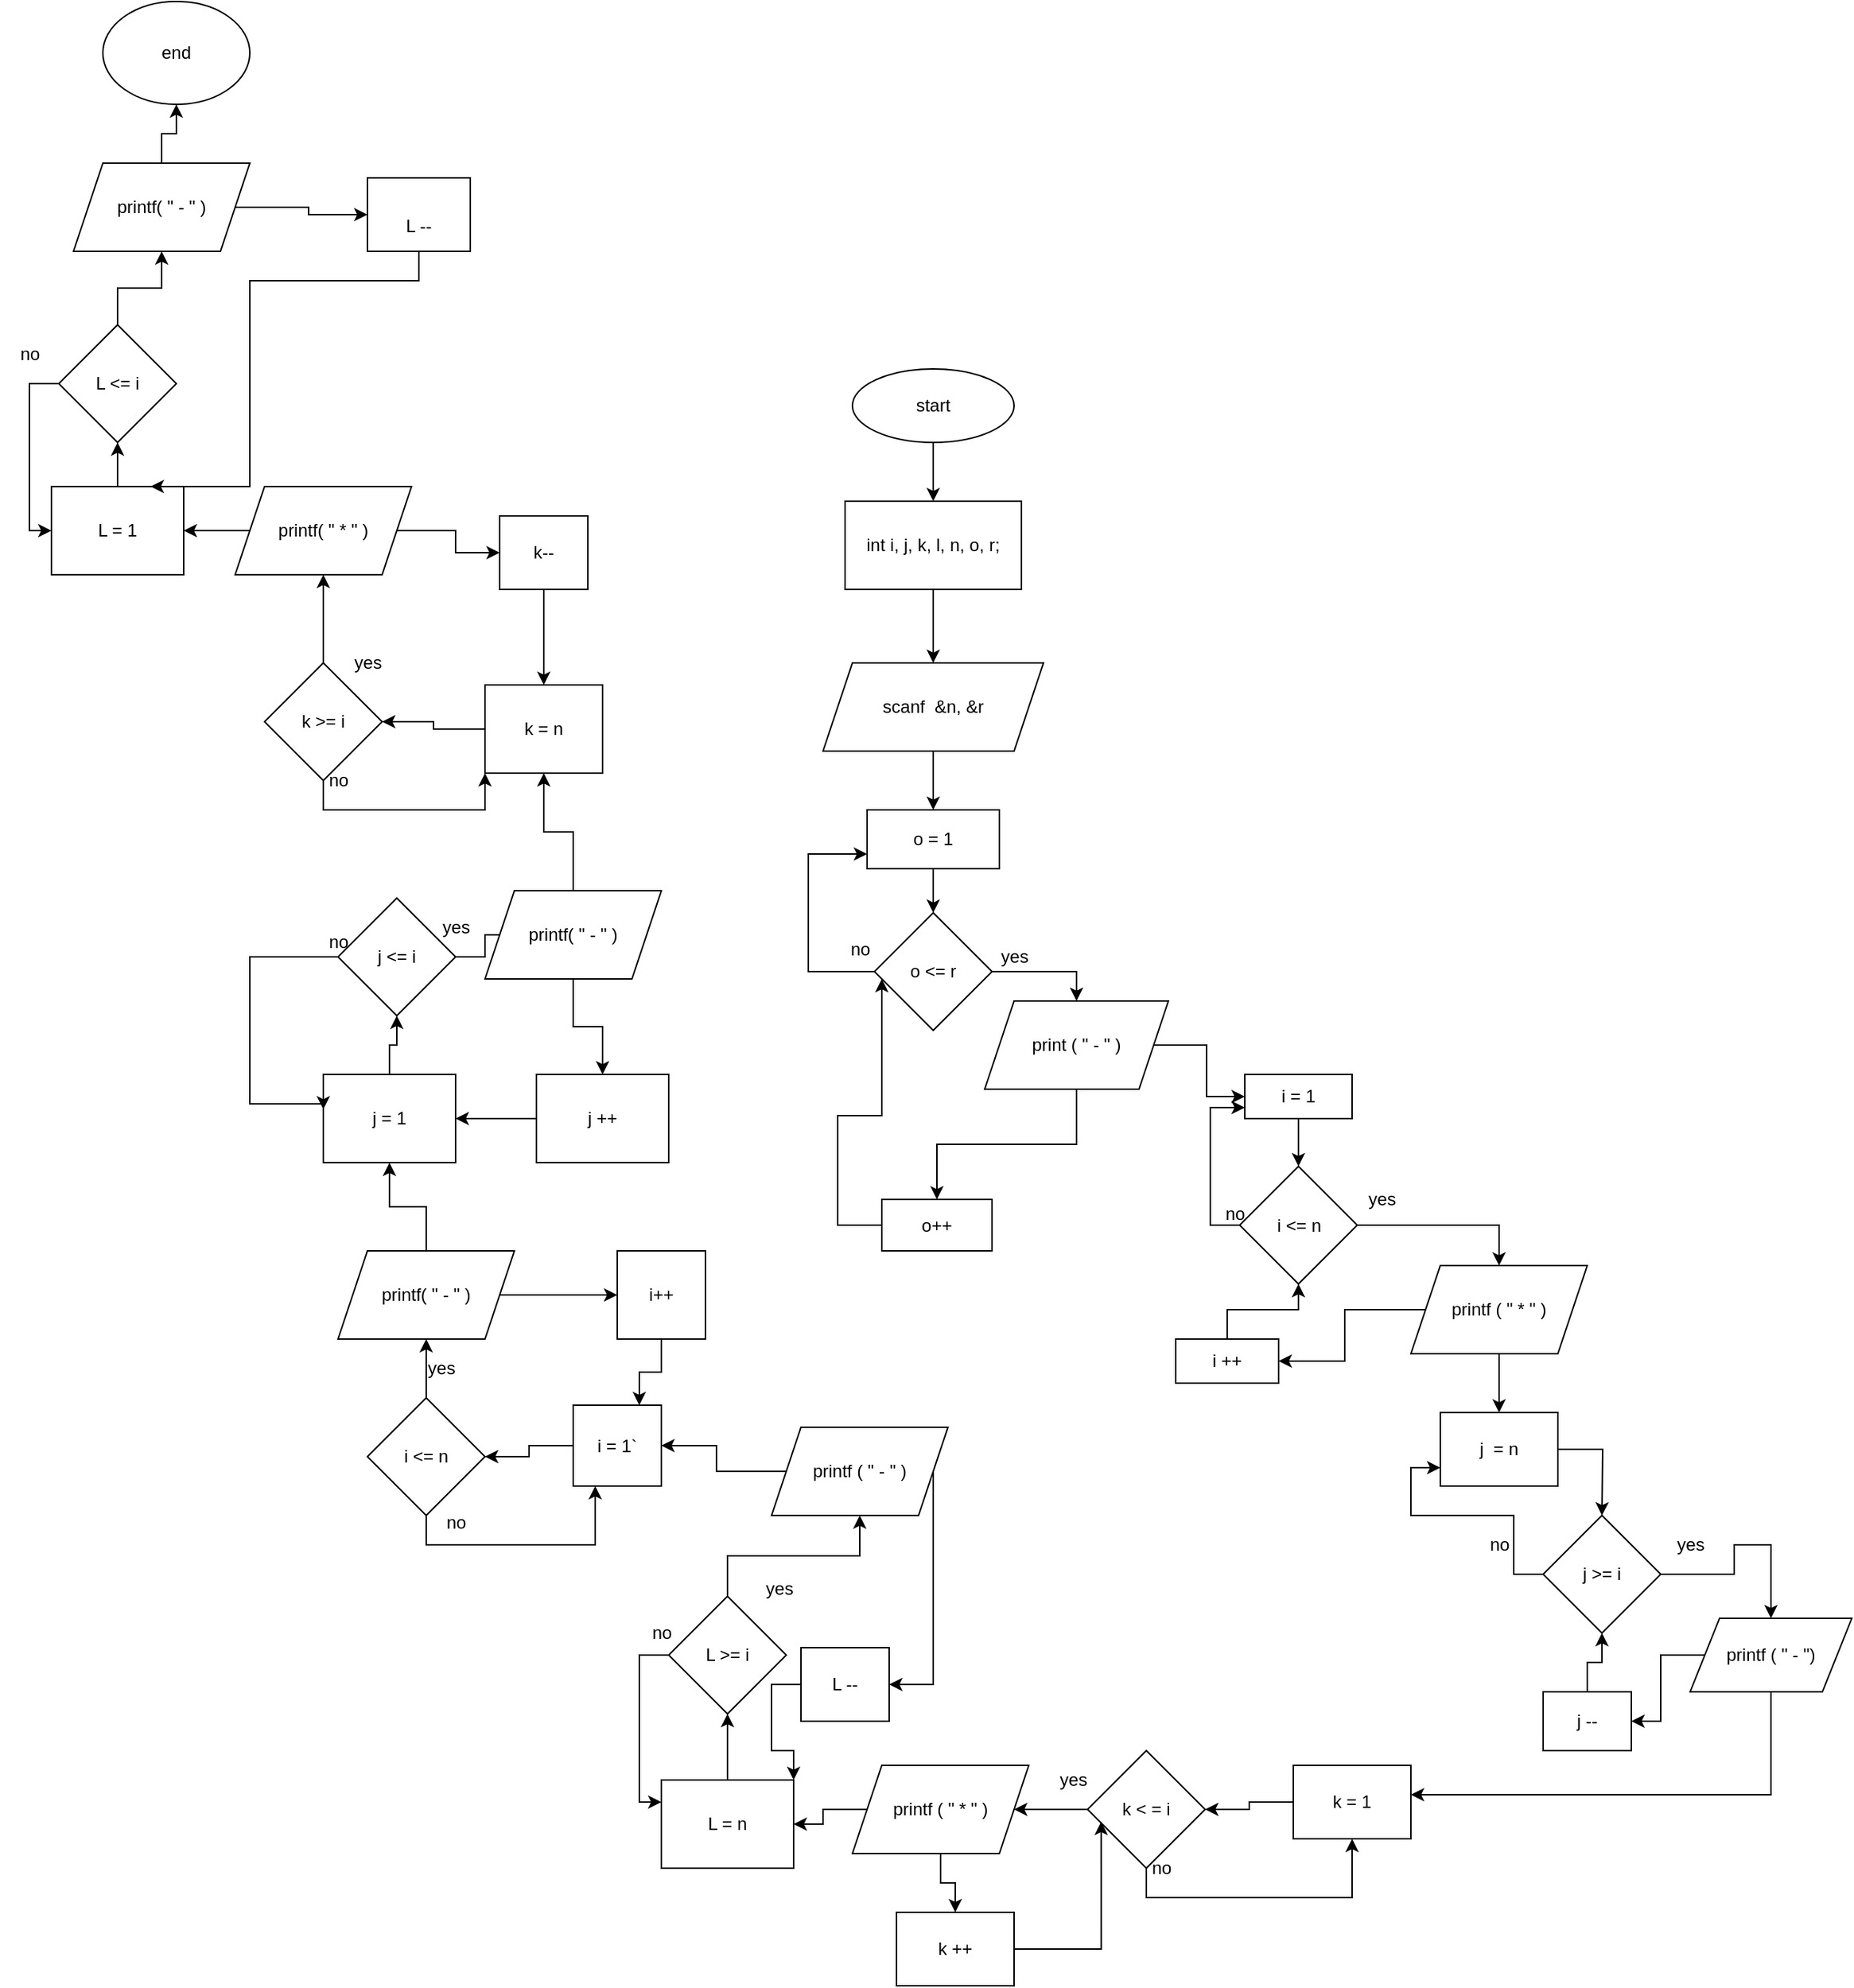 <mxfile version="20.8.16" type="github">
  <diagram id="C5RBs43oDa-KdzZeNtuy" name="Page-1">
    <mxGraphModel dx="2074" dy="1844" grid="1" gridSize="10" guides="1" tooltips="1" connect="1" arrows="1" fold="1" page="1" pageScale="1" pageWidth="827" pageHeight="1169" math="0" shadow="0">
      <root>
        <mxCell id="WIyWlLk6GJQsqaUBKTNV-0" />
        <mxCell id="WIyWlLk6GJQsqaUBKTNV-1" parent="WIyWlLk6GJQsqaUBKTNV-0" />
        <mxCell id="1T8W3S9B0WterkSdIJRD-3" value="" style="edgeStyle=orthogonalEdgeStyle;rounded=0;orthogonalLoop=1;jettySize=auto;html=1;" edge="1" parent="WIyWlLk6GJQsqaUBKTNV-1" source="1T8W3S9B0WterkSdIJRD-1" target="1T8W3S9B0WterkSdIJRD-2">
          <mxGeometry relative="1" as="geometry" />
        </mxCell>
        <mxCell id="1T8W3S9B0WterkSdIJRD-1" value="start" style="ellipse;whiteSpace=wrap;html=1;" vertex="1" parent="WIyWlLk6GJQsqaUBKTNV-1">
          <mxGeometry x="220" y="20" width="110" height="50" as="geometry" />
        </mxCell>
        <mxCell id="1T8W3S9B0WterkSdIJRD-5" value="" style="edgeStyle=orthogonalEdgeStyle;rounded=0;orthogonalLoop=1;jettySize=auto;html=1;" edge="1" parent="WIyWlLk6GJQsqaUBKTNV-1" source="1T8W3S9B0WterkSdIJRD-2" target="1T8W3S9B0WterkSdIJRD-4">
          <mxGeometry relative="1" as="geometry" />
        </mxCell>
        <mxCell id="1T8W3S9B0WterkSdIJRD-2" value="int i, j, k, l, n, o, r;" style="whiteSpace=wrap;html=1;" vertex="1" parent="WIyWlLk6GJQsqaUBKTNV-1">
          <mxGeometry x="215" y="110" width="120" height="60" as="geometry" />
        </mxCell>
        <mxCell id="1T8W3S9B0WterkSdIJRD-7" value="" style="edgeStyle=orthogonalEdgeStyle;rounded=0;orthogonalLoop=1;jettySize=auto;html=1;" edge="1" parent="WIyWlLk6GJQsqaUBKTNV-1" source="1T8W3S9B0WterkSdIJRD-4" target="1T8W3S9B0WterkSdIJRD-6">
          <mxGeometry relative="1" as="geometry" />
        </mxCell>
        <mxCell id="1T8W3S9B0WterkSdIJRD-4" value="scanf&amp;nbsp; &amp;amp;n, &amp;amp;r" style="shape=parallelogram;perimeter=parallelogramPerimeter;whiteSpace=wrap;html=1;fixedSize=1;" vertex="1" parent="WIyWlLk6GJQsqaUBKTNV-1">
          <mxGeometry x="200" y="220" width="150" height="60" as="geometry" />
        </mxCell>
        <mxCell id="1T8W3S9B0WterkSdIJRD-11" value="" style="edgeStyle=orthogonalEdgeStyle;rounded=0;orthogonalLoop=1;jettySize=auto;html=1;" edge="1" parent="WIyWlLk6GJQsqaUBKTNV-1" source="1T8W3S9B0WterkSdIJRD-6" target="1T8W3S9B0WterkSdIJRD-10">
          <mxGeometry relative="1" as="geometry" />
        </mxCell>
        <mxCell id="1T8W3S9B0WterkSdIJRD-6" value="o = 1" style="whiteSpace=wrap;html=1;" vertex="1" parent="WIyWlLk6GJQsqaUBKTNV-1">
          <mxGeometry x="230" y="320" width="90" height="40" as="geometry" />
        </mxCell>
        <mxCell id="1T8W3S9B0WterkSdIJRD-13" style="edgeStyle=orthogonalEdgeStyle;rounded=0;orthogonalLoop=1;jettySize=auto;html=1;exitX=1;exitY=0.5;exitDx=0;exitDy=0;entryX=0.5;entryY=0;entryDx=0;entryDy=0;" edge="1" parent="WIyWlLk6GJQsqaUBKTNV-1" source="1T8W3S9B0WterkSdIJRD-10" target="1T8W3S9B0WterkSdIJRD-12">
          <mxGeometry relative="1" as="geometry" />
        </mxCell>
        <mxCell id="1T8W3S9B0WterkSdIJRD-15" style="edgeStyle=orthogonalEdgeStyle;rounded=0;orthogonalLoop=1;jettySize=auto;html=1;entryX=0;entryY=0.75;entryDx=0;entryDy=0;exitX=0;exitY=0.5;exitDx=0;exitDy=0;" edge="1" parent="WIyWlLk6GJQsqaUBKTNV-1" source="1T8W3S9B0WterkSdIJRD-10" target="1T8W3S9B0WterkSdIJRD-6">
          <mxGeometry relative="1" as="geometry">
            <mxPoint x="150" y="330" as="targetPoint" />
            <Array as="points">
              <mxPoint x="190" y="430" />
              <mxPoint x="190" y="350" />
            </Array>
          </mxGeometry>
        </mxCell>
        <mxCell id="1T8W3S9B0WterkSdIJRD-10" value="o &amp;lt;= r" style="rhombus;whiteSpace=wrap;html=1;" vertex="1" parent="WIyWlLk6GJQsqaUBKTNV-1">
          <mxGeometry x="235" y="390" width="80" height="80" as="geometry" />
        </mxCell>
        <mxCell id="1T8W3S9B0WterkSdIJRD-18" value="" style="edgeStyle=orthogonalEdgeStyle;rounded=0;orthogonalLoop=1;jettySize=auto;html=1;" edge="1" parent="WIyWlLk6GJQsqaUBKTNV-1" source="1T8W3S9B0WterkSdIJRD-12" target="1T8W3S9B0WterkSdIJRD-17">
          <mxGeometry relative="1" as="geometry" />
        </mxCell>
        <mxCell id="1T8W3S9B0WterkSdIJRD-23" value="" style="edgeStyle=orthogonalEdgeStyle;rounded=0;orthogonalLoop=1;jettySize=auto;html=1;" edge="1" parent="WIyWlLk6GJQsqaUBKTNV-1" source="1T8W3S9B0WterkSdIJRD-12" target="1T8W3S9B0WterkSdIJRD-21">
          <mxGeometry relative="1" as="geometry" />
        </mxCell>
        <mxCell id="1T8W3S9B0WterkSdIJRD-12" value="print ( &quot; - &quot; )" style="shape=parallelogram;perimeter=parallelogramPerimeter;whiteSpace=wrap;html=1;fixedSize=1;" vertex="1" parent="WIyWlLk6GJQsqaUBKTNV-1">
          <mxGeometry x="310" y="450" width="125" height="60" as="geometry" />
        </mxCell>
        <mxCell id="1T8W3S9B0WterkSdIJRD-14" value="yes" style="text;html=1;align=center;verticalAlign=middle;resizable=0;points=[];autosize=1;strokeColor=none;fillColor=none;" vertex="1" parent="WIyWlLk6GJQsqaUBKTNV-1">
          <mxGeometry x="310" y="405" width="40" height="30" as="geometry" />
        </mxCell>
        <mxCell id="1T8W3S9B0WterkSdIJRD-16" value="no" style="text;html=1;align=center;verticalAlign=middle;resizable=0;points=[];autosize=1;strokeColor=none;fillColor=none;" vertex="1" parent="WIyWlLk6GJQsqaUBKTNV-1">
          <mxGeometry x="205" y="400" width="40" height="30" as="geometry" />
        </mxCell>
        <mxCell id="1T8W3S9B0WterkSdIJRD-19" style="edgeStyle=orthogonalEdgeStyle;rounded=0;orthogonalLoop=1;jettySize=auto;html=1;" edge="1" parent="WIyWlLk6GJQsqaUBKTNV-1" source="1T8W3S9B0WterkSdIJRD-17" target="1T8W3S9B0WterkSdIJRD-10">
          <mxGeometry relative="1" as="geometry">
            <mxPoint x="170" y="520" as="targetPoint" />
            <Array as="points">
              <mxPoint x="210" y="603" />
              <mxPoint x="210" y="528" />
              <mxPoint x="240" y="528" />
            </Array>
          </mxGeometry>
        </mxCell>
        <mxCell id="1T8W3S9B0WterkSdIJRD-17" value="o++" style="whiteSpace=wrap;html=1;" vertex="1" parent="WIyWlLk6GJQsqaUBKTNV-1">
          <mxGeometry x="240" y="585" width="75" height="35" as="geometry" />
        </mxCell>
        <mxCell id="1T8W3S9B0WterkSdIJRD-25" value="" style="edgeStyle=orthogonalEdgeStyle;rounded=0;orthogonalLoop=1;jettySize=auto;html=1;" edge="1" parent="WIyWlLk6GJQsqaUBKTNV-1" source="1T8W3S9B0WterkSdIJRD-21" target="1T8W3S9B0WterkSdIJRD-24">
          <mxGeometry relative="1" as="geometry" />
        </mxCell>
        <mxCell id="1T8W3S9B0WterkSdIJRD-21" value="i = 1" style="whiteSpace=wrap;html=1;" vertex="1" parent="WIyWlLk6GJQsqaUBKTNV-1">
          <mxGeometry x="487" y="500" width="73" height="30" as="geometry" />
        </mxCell>
        <mxCell id="1T8W3S9B0WterkSdIJRD-26" style="edgeStyle=orthogonalEdgeStyle;rounded=0;orthogonalLoop=1;jettySize=auto;html=1;entryX=0;entryY=0.75;entryDx=0;entryDy=0;exitX=0;exitY=0.5;exitDx=0;exitDy=0;" edge="1" parent="WIyWlLk6GJQsqaUBKTNV-1" source="1T8W3S9B0WterkSdIJRD-24" target="1T8W3S9B0WterkSdIJRD-21">
          <mxGeometry relative="1" as="geometry" />
        </mxCell>
        <mxCell id="1T8W3S9B0WterkSdIJRD-29" value="" style="edgeStyle=orthogonalEdgeStyle;rounded=0;orthogonalLoop=1;jettySize=auto;html=1;entryX=0.5;entryY=0;entryDx=0;entryDy=0;" edge="1" parent="WIyWlLk6GJQsqaUBKTNV-1" source="1T8W3S9B0WterkSdIJRD-24" target="1T8W3S9B0WterkSdIJRD-28">
          <mxGeometry relative="1" as="geometry" />
        </mxCell>
        <mxCell id="1T8W3S9B0WterkSdIJRD-24" value="i &amp;lt;= n" style="rhombus;whiteSpace=wrap;html=1;" vertex="1" parent="WIyWlLk6GJQsqaUBKTNV-1">
          <mxGeometry x="483.5" y="562.5" width="80" height="80" as="geometry" />
        </mxCell>
        <mxCell id="1T8W3S9B0WterkSdIJRD-27" value="no" style="text;html=1;align=center;verticalAlign=middle;resizable=0;points=[];autosize=1;strokeColor=none;fillColor=none;" vertex="1" parent="WIyWlLk6GJQsqaUBKTNV-1">
          <mxGeometry x="460" y="580" width="40" height="30" as="geometry" />
        </mxCell>
        <mxCell id="1T8W3S9B0WterkSdIJRD-32" value="" style="edgeStyle=orthogonalEdgeStyle;rounded=0;orthogonalLoop=1;jettySize=auto;html=1;" edge="1" parent="WIyWlLk6GJQsqaUBKTNV-1" source="1T8W3S9B0WterkSdIJRD-28" target="1T8W3S9B0WterkSdIJRD-31">
          <mxGeometry relative="1" as="geometry" />
        </mxCell>
        <mxCell id="1T8W3S9B0WterkSdIJRD-52" style="edgeStyle=orthogonalEdgeStyle;rounded=0;orthogonalLoop=1;jettySize=auto;html=1;entryX=1;entryY=0.5;entryDx=0;entryDy=0;" edge="1" parent="WIyWlLk6GJQsqaUBKTNV-1" source="1T8W3S9B0WterkSdIJRD-28" target="1T8W3S9B0WterkSdIJRD-53">
          <mxGeometry relative="1" as="geometry">
            <mxPoint x="530" y="690" as="targetPoint" />
          </mxGeometry>
        </mxCell>
        <mxCell id="1T8W3S9B0WterkSdIJRD-28" value="printf ( &quot; * &quot; )" style="shape=parallelogram;perimeter=parallelogramPerimeter;whiteSpace=wrap;html=1;fixedSize=1;" vertex="1" parent="WIyWlLk6GJQsqaUBKTNV-1">
          <mxGeometry x="600" y="630" width="120" height="60" as="geometry" />
        </mxCell>
        <mxCell id="1T8W3S9B0WterkSdIJRD-30" value="yes" style="text;html=1;align=center;verticalAlign=middle;resizable=0;points=[];autosize=1;strokeColor=none;fillColor=none;" vertex="1" parent="WIyWlLk6GJQsqaUBKTNV-1">
          <mxGeometry x="560" y="570" width="40" height="30" as="geometry" />
        </mxCell>
        <mxCell id="1T8W3S9B0WterkSdIJRD-33" style="edgeStyle=orthogonalEdgeStyle;rounded=0;orthogonalLoop=1;jettySize=auto;html=1;exitX=1;exitY=0.5;exitDx=0;exitDy=0;" edge="1" parent="WIyWlLk6GJQsqaUBKTNV-1" source="1T8W3S9B0WterkSdIJRD-31">
          <mxGeometry relative="1" as="geometry">
            <mxPoint x="730" y="800" as="targetPoint" />
          </mxGeometry>
        </mxCell>
        <mxCell id="1T8W3S9B0WterkSdIJRD-31" value="j&amp;nbsp; = n" style="whiteSpace=wrap;html=1;" vertex="1" parent="WIyWlLk6GJQsqaUBKTNV-1">
          <mxGeometry x="620" y="730" width="80" height="50" as="geometry" />
        </mxCell>
        <mxCell id="1T8W3S9B0WterkSdIJRD-35" style="edgeStyle=orthogonalEdgeStyle;rounded=0;orthogonalLoop=1;jettySize=auto;html=1;entryX=0;entryY=0.75;entryDx=0;entryDy=0;" edge="1" parent="WIyWlLk6GJQsqaUBKTNV-1" source="1T8W3S9B0WterkSdIJRD-34" target="1T8W3S9B0WterkSdIJRD-31">
          <mxGeometry relative="1" as="geometry">
            <mxPoint x="610" y="770" as="targetPoint" />
            <Array as="points">
              <mxPoint x="670" y="840" />
              <mxPoint x="670" y="800" />
              <mxPoint x="600" y="800" />
              <mxPoint x="600" y="768" />
            </Array>
          </mxGeometry>
        </mxCell>
        <mxCell id="1T8W3S9B0WterkSdIJRD-38" value="" style="edgeStyle=orthogonalEdgeStyle;rounded=0;orthogonalLoop=1;jettySize=auto;html=1;" edge="1" parent="WIyWlLk6GJQsqaUBKTNV-1" source="1T8W3S9B0WterkSdIJRD-34" target="1T8W3S9B0WterkSdIJRD-37">
          <mxGeometry relative="1" as="geometry">
            <Array as="points">
              <mxPoint x="820" y="840" />
              <mxPoint x="820" y="820" />
              <mxPoint x="845" y="820" />
            </Array>
          </mxGeometry>
        </mxCell>
        <mxCell id="1T8W3S9B0WterkSdIJRD-34" value="j &amp;gt;= i" style="rhombus;whiteSpace=wrap;html=1;" vertex="1" parent="WIyWlLk6GJQsqaUBKTNV-1">
          <mxGeometry x="690" y="800" width="80" height="80" as="geometry" />
        </mxCell>
        <mxCell id="1T8W3S9B0WterkSdIJRD-36" value="no" style="text;html=1;align=center;verticalAlign=middle;resizable=0;points=[];autosize=1;strokeColor=none;fillColor=none;" vertex="1" parent="WIyWlLk6GJQsqaUBKTNV-1">
          <mxGeometry x="640" y="805" width="40" height="30" as="geometry" />
        </mxCell>
        <mxCell id="1T8W3S9B0WterkSdIJRD-47" value="" style="edgeStyle=orthogonalEdgeStyle;rounded=0;orthogonalLoop=1;jettySize=auto;html=1;" edge="1" parent="WIyWlLk6GJQsqaUBKTNV-1" source="1T8W3S9B0WterkSdIJRD-37" target="1T8W3S9B0WterkSdIJRD-46">
          <mxGeometry relative="1" as="geometry" />
        </mxCell>
        <mxCell id="1T8W3S9B0WterkSdIJRD-60" value="" style="edgeStyle=orthogonalEdgeStyle;rounded=0;orthogonalLoop=1;jettySize=auto;html=1;" edge="1" parent="WIyWlLk6GJQsqaUBKTNV-1" source="1T8W3S9B0WterkSdIJRD-37" target="1T8W3S9B0WterkSdIJRD-59">
          <mxGeometry relative="1" as="geometry">
            <Array as="points">
              <mxPoint x="845" y="990" />
            </Array>
          </mxGeometry>
        </mxCell>
        <mxCell id="1T8W3S9B0WterkSdIJRD-37" value="printf ( &quot; - &quot;)" style="shape=parallelogram;perimeter=parallelogramPerimeter;whiteSpace=wrap;html=1;fixedSize=1;" vertex="1" parent="WIyWlLk6GJQsqaUBKTNV-1">
          <mxGeometry x="790" y="870" width="110" height="50" as="geometry" />
        </mxCell>
        <mxCell id="1T8W3S9B0WterkSdIJRD-42" value="yes" style="text;html=1;align=center;verticalAlign=middle;resizable=0;points=[];autosize=1;strokeColor=none;fillColor=none;" vertex="1" parent="WIyWlLk6GJQsqaUBKTNV-1">
          <mxGeometry x="770" y="805" width="40" height="30" as="geometry" />
        </mxCell>
        <mxCell id="1T8W3S9B0WterkSdIJRD-56" style="edgeStyle=orthogonalEdgeStyle;rounded=0;orthogonalLoop=1;jettySize=auto;html=1;" edge="1" parent="WIyWlLk6GJQsqaUBKTNV-1" source="1T8W3S9B0WterkSdIJRD-46" target="1T8W3S9B0WterkSdIJRD-34">
          <mxGeometry relative="1" as="geometry" />
        </mxCell>
        <mxCell id="1T8W3S9B0WterkSdIJRD-46" value="j --" style="whiteSpace=wrap;html=1;" vertex="1" parent="WIyWlLk6GJQsqaUBKTNV-1">
          <mxGeometry x="690" y="920" width="60" height="40" as="geometry" />
        </mxCell>
        <mxCell id="1T8W3S9B0WterkSdIJRD-63" value="" style="edgeStyle=orthogonalEdgeStyle;rounded=0;orthogonalLoop=1;jettySize=auto;html=1;" edge="1" parent="WIyWlLk6GJQsqaUBKTNV-1" source="1T8W3S9B0WterkSdIJRD-48" target="1T8W3S9B0WterkSdIJRD-62">
          <mxGeometry relative="1" as="geometry" />
        </mxCell>
        <mxCell id="1T8W3S9B0WterkSdIJRD-65" style="edgeStyle=orthogonalEdgeStyle;rounded=0;orthogonalLoop=1;jettySize=auto;html=1;entryX=0.5;entryY=1;entryDx=0;entryDy=0;exitX=0.5;exitY=1;exitDx=0;exitDy=0;" edge="1" parent="WIyWlLk6GJQsqaUBKTNV-1" source="1T8W3S9B0WterkSdIJRD-48" target="1T8W3S9B0WterkSdIJRD-59">
          <mxGeometry relative="1" as="geometry" />
        </mxCell>
        <mxCell id="1T8W3S9B0WterkSdIJRD-48" value="k &amp;lt; = i" style="rhombus;whiteSpace=wrap;html=1;" vertex="1" parent="WIyWlLk6GJQsqaUBKTNV-1">
          <mxGeometry x="380" y="960" width="80" height="80" as="geometry" />
        </mxCell>
        <mxCell id="1T8W3S9B0WterkSdIJRD-54" value="" style="edgeStyle=orthogonalEdgeStyle;rounded=0;orthogonalLoop=1;jettySize=auto;html=1;" edge="1" parent="WIyWlLk6GJQsqaUBKTNV-1" source="1T8W3S9B0WterkSdIJRD-53" target="1T8W3S9B0WterkSdIJRD-24">
          <mxGeometry relative="1" as="geometry" />
        </mxCell>
        <mxCell id="1T8W3S9B0WterkSdIJRD-53" value="i ++" style="rounded=0;whiteSpace=wrap;html=1;" vertex="1" parent="WIyWlLk6GJQsqaUBKTNV-1">
          <mxGeometry x="440" y="680" width="70" height="30" as="geometry" />
        </mxCell>
        <mxCell id="1T8W3S9B0WterkSdIJRD-61" value="" style="edgeStyle=orthogonalEdgeStyle;rounded=0;orthogonalLoop=1;jettySize=auto;html=1;" edge="1" parent="WIyWlLk6GJQsqaUBKTNV-1" source="1T8W3S9B0WterkSdIJRD-59" target="1T8W3S9B0WterkSdIJRD-48">
          <mxGeometry relative="1" as="geometry" />
        </mxCell>
        <mxCell id="1T8W3S9B0WterkSdIJRD-59" value="k = 1" style="whiteSpace=wrap;html=1;" vertex="1" parent="WIyWlLk6GJQsqaUBKTNV-1">
          <mxGeometry x="520" y="970" width="80" height="50" as="geometry" />
        </mxCell>
        <mxCell id="1T8W3S9B0WterkSdIJRD-68" value="" style="edgeStyle=orthogonalEdgeStyle;rounded=0;orthogonalLoop=1;jettySize=auto;html=1;" edge="1" parent="WIyWlLk6GJQsqaUBKTNV-1" source="1T8W3S9B0WterkSdIJRD-62" target="1T8W3S9B0WterkSdIJRD-67">
          <mxGeometry relative="1" as="geometry" />
        </mxCell>
        <mxCell id="1T8W3S9B0WterkSdIJRD-76" value="" style="edgeStyle=orthogonalEdgeStyle;rounded=0;orthogonalLoop=1;jettySize=auto;html=1;" edge="1" parent="WIyWlLk6GJQsqaUBKTNV-1" source="1T8W3S9B0WterkSdIJRD-62" target="1T8W3S9B0WterkSdIJRD-75">
          <mxGeometry relative="1" as="geometry" />
        </mxCell>
        <mxCell id="1T8W3S9B0WterkSdIJRD-62" value="printf ( &quot; * &quot; )" style="shape=parallelogram;perimeter=parallelogramPerimeter;whiteSpace=wrap;html=1;fixedSize=1;" vertex="1" parent="WIyWlLk6GJQsqaUBKTNV-1">
          <mxGeometry x="220" y="970" width="120" height="60" as="geometry" />
        </mxCell>
        <mxCell id="1T8W3S9B0WterkSdIJRD-64" value="yes" style="text;html=1;align=center;verticalAlign=middle;resizable=0;points=[];autosize=1;strokeColor=none;fillColor=none;" vertex="1" parent="WIyWlLk6GJQsqaUBKTNV-1">
          <mxGeometry x="350" y="965" width="40" height="30" as="geometry" />
        </mxCell>
        <mxCell id="1T8W3S9B0WterkSdIJRD-66" value="no" style="text;html=1;align=center;verticalAlign=middle;resizable=0;points=[];autosize=1;strokeColor=none;fillColor=none;" vertex="1" parent="WIyWlLk6GJQsqaUBKTNV-1">
          <mxGeometry x="410" y="1025" width="40" height="30" as="geometry" />
        </mxCell>
        <mxCell id="1T8W3S9B0WterkSdIJRD-70" value="" style="edgeStyle=orthogonalEdgeStyle;rounded=0;orthogonalLoop=1;jettySize=auto;html=1;" edge="1" parent="WIyWlLk6GJQsqaUBKTNV-1" source="1T8W3S9B0WterkSdIJRD-67" target="1T8W3S9B0WterkSdIJRD-69">
          <mxGeometry relative="1" as="geometry" />
        </mxCell>
        <mxCell id="1T8W3S9B0WterkSdIJRD-67" value="L = n" style="whiteSpace=wrap;html=1;" vertex="1" parent="WIyWlLk6GJQsqaUBKTNV-1">
          <mxGeometry x="90" y="980" width="90" height="60" as="geometry" />
        </mxCell>
        <mxCell id="1T8W3S9B0WterkSdIJRD-72" value="" style="edgeStyle=orthogonalEdgeStyle;rounded=0;orthogonalLoop=1;jettySize=auto;html=1;" edge="1" parent="WIyWlLk6GJQsqaUBKTNV-1" source="1T8W3S9B0WterkSdIJRD-69" target="1T8W3S9B0WterkSdIJRD-71">
          <mxGeometry relative="1" as="geometry" />
        </mxCell>
        <mxCell id="1T8W3S9B0WterkSdIJRD-78" style="edgeStyle=orthogonalEdgeStyle;rounded=0;orthogonalLoop=1;jettySize=auto;html=1;entryX=0;entryY=0.25;entryDx=0;entryDy=0;exitX=0;exitY=0.5;exitDx=0;exitDy=0;" edge="1" parent="WIyWlLk6GJQsqaUBKTNV-1" source="1T8W3S9B0WterkSdIJRD-69" target="1T8W3S9B0WterkSdIJRD-67">
          <mxGeometry relative="1" as="geometry">
            <mxPoint x="80" y="1000" as="targetPoint" />
          </mxGeometry>
        </mxCell>
        <mxCell id="1T8W3S9B0WterkSdIJRD-69" value="L &amp;gt;= i" style="rhombus;whiteSpace=wrap;html=1;" vertex="1" parent="WIyWlLk6GJQsqaUBKTNV-1">
          <mxGeometry x="95" y="855" width="80" height="80" as="geometry" />
        </mxCell>
        <mxCell id="1T8W3S9B0WterkSdIJRD-83" style="edgeStyle=orthogonalEdgeStyle;rounded=0;orthogonalLoop=1;jettySize=auto;html=1;exitX=1;exitY=0.5;exitDx=0;exitDy=0;entryX=1;entryY=0.5;entryDx=0;entryDy=0;" edge="1" parent="WIyWlLk6GJQsqaUBKTNV-1" source="1T8W3S9B0WterkSdIJRD-71" target="1T8W3S9B0WterkSdIJRD-80">
          <mxGeometry relative="1" as="geometry" />
        </mxCell>
        <mxCell id="1T8W3S9B0WterkSdIJRD-91" value="" style="edgeStyle=orthogonalEdgeStyle;rounded=0;orthogonalLoop=1;jettySize=auto;html=1;" edge="1" parent="WIyWlLk6GJQsqaUBKTNV-1" source="1T8W3S9B0WterkSdIJRD-71" target="1T8W3S9B0WterkSdIJRD-87">
          <mxGeometry relative="1" as="geometry" />
        </mxCell>
        <mxCell id="1T8W3S9B0WterkSdIJRD-71" value="printf ( &quot; - &quot; )" style="shape=parallelogram;perimeter=parallelogramPerimeter;whiteSpace=wrap;html=1;fixedSize=1;" vertex="1" parent="WIyWlLk6GJQsqaUBKTNV-1">
          <mxGeometry x="165" y="740" width="120" height="60" as="geometry" />
        </mxCell>
        <mxCell id="1T8W3S9B0WterkSdIJRD-73" value="yes" style="text;html=1;align=center;verticalAlign=middle;resizable=0;points=[];autosize=1;strokeColor=none;fillColor=none;" vertex="1" parent="WIyWlLk6GJQsqaUBKTNV-1">
          <mxGeometry x="150" y="835" width="40" height="30" as="geometry" />
        </mxCell>
        <mxCell id="1T8W3S9B0WterkSdIJRD-77" style="edgeStyle=orthogonalEdgeStyle;rounded=0;orthogonalLoop=1;jettySize=auto;html=1;entryX=0.116;entryY=0.605;entryDx=0;entryDy=0;entryPerimeter=0;" edge="1" parent="WIyWlLk6GJQsqaUBKTNV-1" source="1T8W3S9B0WterkSdIJRD-75" target="1T8W3S9B0WterkSdIJRD-48">
          <mxGeometry relative="1" as="geometry" />
        </mxCell>
        <mxCell id="1T8W3S9B0WterkSdIJRD-75" value="k ++" style="whiteSpace=wrap;html=1;" vertex="1" parent="WIyWlLk6GJQsqaUBKTNV-1">
          <mxGeometry x="250" y="1070" width="80" height="50" as="geometry" />
        </mxCell>
        <mxCell id="1T8W3S9B0WterkSdIJRD-82" style="edgeStyle=orthogonalEdgeStyle;rounded=0;orthogonalLoop=1;jettySize=auto;html=1;entryX=1;entryY=0;entryDx=0;entryDy=0;" edge="1" parent="WIyWlLk6GJQsqaUBKTNV-1" source="1T8W3S9B0WterkSdIJRD-80" target="1T8W3S9B0WterkSdIJRD-67">
          <mxGeometry relative="1" as="geometry" />
        </mxCell>
        <mxCell id="1T8W3S9B0WterkSdIJRD-80" value="L --" style="rounded=0;whiteSpace=wrap;html=1;" vertex="1" parent="WIyWlLk6GJQsqaUBKTNV-1">
          <mxGeometry x="185" y="890" width="60" height="50" as="geometry" />
        </mxCell>
        <mxCell id="1T8W3S9B0WterkSdIJRD-85" value="no" style="text;html=1;align=center;verticalAlign=middle;resizable=0;points=[];autosize=1;strokeColor=none;fillColor=none;" vertex="1" parent="WIyWlLk6GJQsqaUBKTNV-1">
          <mxGeometry x="70" y="865" width="40" height="30" as="geometry" />
        </mxCell>
        <mxCell id="1T8W3S9B0WterkSdIJRD-92" value="" style="edgeStyle=orthogonalEdgeStyle;rounded=0;orthogonalLoop=1;jettySize=auto;html=1;" edge="1" parent="WIyWlLk6GJQsqaUBKTNV-1" source="1T8W3S9B0WterkSdIJRD-87" target="1T8W3S9B0WterkSdIJRD-90">
          <mxGeometry relative="1" as="geometry" />
        </mxCell>
        <mxCell id="1T8W3S9B0WterkSdIJRD-87" value="i = 1`" style="rounded=0;whiteSpace=wrap;html=1;" vertex="1" parent="WIyWlLk6GJQsqaUBKTNV-1">
          <mxGeometry x="30" y="725" width="60" height="55" as="geometry" />
        </mxCell>
        <mxCell id="1T8W3S9B0WterkSdIJRD-93" style="edgeStyle=orthogonalEdgeStyle;rounded=0;orthogonalLoop=1;jettySize=auto;html=1;entryX=0.25;entryY=1;entryDx=0;entryDy=0;exitX=0.5;exitY=1;exitDx=0;exitDy=0;" edge="1" parent="WIyWlLk6GJQsqaUBKTNV-1" source="1T8W3S9B0WterkSdIJRD-90" target="1T8W3S9B0WterkSdIJRD-87">
          <mxGeometry relative="1" as="geometry">
            <mxPoint x="-50" y="890" as="targetPoint" />
            <mxPoint x="-70" y="810" as="sourcePoint" />
          </mxGeometry>
        </mxCell>
        <mxCell id="1T8W3S9B0WterkSdIJRD-99" value="" style="edgeStyle=orthogonalEdgeStyle;rounded=0;orthogonalLoop=1;jettySize=auto;html=1;" edge="1" parent="WIyWlLk6GJQsqaUBKTNV-1" source="1T8W3S9B0WterkSdIJRD-90" target="1T8W3S9B0WterkSdIJRD-98">
          <mxGeometry relative="1" as="geometry" />
        </mxCell>
        <mxCell id="1T8W3S9B0WterkSdIJRD-90" value="i &amp;lt;= n" style="rhombus;whiteSpace=wrap;html=1;rounded=0;" vertex="1" parent="WIyWlLk6GJQsqaUBKTNV-1">
          <mxGeometry x="-110" y="720" width="80" height="80" as="geometry" />
        </mxCell>
        <mxCell id="1T8W3S9B0WterkSdIJRD-95" value="no" style="text;html=1;align=center;verticalAlign=middle;resizable=0;points=[];autosize=1;strokeColor=none;fillColor=none;" vertex="1" parent="WIyWlLk6GJQsqaUBKTNV-1">
          <mxGeometry x="-70" y="790" width="40" height="30" as="geometry" />
        </mxCell>
        <mxCell id="1T8W3S9B0WterkSdIJRD-105" value="" style="edgeStyle=orthogonalEdgeStyle;rounded=0;orthogonalLoop=1;jettySize=auto;html=1;" edge="1" parent="WIyWlLk6GJQsqaUBKTNV-1" source="1T8W3S9B0WterkSdIJRD-98" target="1T8W3S9B0WterkSdIJRD-100">
          <mxGeometry relative="1" as="geometry" />
        </mxCell>
        <mxCell id="1T8W3S9B0WterkSdIJRD-107" value="" style="edgeStyle=orthogonalEdgeStyle;rounded=0;orthogonalLoop=1;jettySize=auto;html=1;" edge="1" parent="WIyWlLk6GJQsqaUBKTNV-1" source="1T8W3S9B0WterkSdIJRD-98" target="1T8W3S9B0WterkSdIJRD-106">
          <mxGeometry relative="1" as="geometry" />
        </mxCell>
        <mxCell id="1T8W3S9B0WterkSdIJRD-98" value="printf( &quot; - &quot; )" style="shape=parallelogram;perimeter=parallelogramPerimeter;whiteSpace=wrap;html=1;fixedSize=1;rounded=0;" vertex="1" parent="WIyWlLk6GJQsqaUBKTNV-1">
          <mxGeometry x="-130" y="620" width="120" height="60" as="geometry" />
        </mxCell>
        <mxCell id="1T8W3S9B0WterkSdIJRD-102" style="edgeStyle=orthogonalEdgeStyle;rounded=0;orthogonalLoop=1;jettySize=auto;html=1;entryX=0.75;entryY=0;entryDx=0;entryDy=0;" edge="1" parent="WIyWlLk6GJQsqaUBKTNV-1" source="1T8W3S9B0WterkSdIJRD-100" target="1T8W3S9B0WterkSdIJRD-87">
          <mxGeometry relative="1" as="geometry" />
        </mxCell>
        <mxCell id="1T8W3S9B0WterkSdIJRD-100" value="i++" style="whiteSpace=wrap;html=1;rounded=0;" vertex="1" parent="WIyWlLk6GJQsqaUBKTNV-1">
          <mxGeometry x="60" y="620" width="60" height="60" as="geometry" />
        </mxCell>
        <mxCell id="1T8W3S9B0WterkSdIJRD-109" value="" style="edgeStyle=orthogonalEdgeStyle;rounded=0;orthogonalLoop=1;jettySize=auto;html=1;" edge="1" parent="WIyWlLk6GJQsqaUBKTNV-1" source="1T8W3S9B0WterkSdIJRD-106" target="1T8W3S9B0WterkSdIJRD-108">
          <mxGeometry relative="1" as="geometry" />
        </mxCell>
        <mxCell id="1T8W3S9B0WterkSdIJRD-106" value="j = 1" style="whiteSpace=wrap;html=1;rounded=0;" vertex="1" parent="WIyWlLk6GJQsqaUBKTNV-1">
          <mxGeometry x="-140" y="500" width="90" height="60" as="geometry" />
        </mxCell>
        <mxCell id="1T8W3S9B0WterkSdIJRD-113" style="edgeStyle=orthogonalEdgeStyle;rounded=0;orthogonalLoop=1;jettySize=auto;html=1;entryX=0.008;entryY=0.396;entryDx=0;entryDy=0;entryPerimeter=0;" edge="1" parent="WIyWlLk6GJQsqaUBKTNV-1" source="1T8W3S9B0WterkSdIJRD-108" target="1T8W3S9B0WterkSdIJRD-106">
          <mxGeometry relative="1" as="geometry">
            <mxPoint x="-140" y="530" as="targetPoint" />
            <Array as="points">
              <mxPoint x="-190" y="420" />
              <mxPoint x="-190" y="520" />
              <mxPoint x="-140" y="520" />
              <mxPoint x="-140" y="524" />
            </Array>
          </mxGeometry>
        </mxCell>
        <mxCell id="1T8W3S9B0WterkSdIJRD-116" value="" style="edgeStyle=orthogonalEdgeStyle;rounded=0;orthogonalLoop=1;jettySize=auto;html=1;" edge="1" parent="WIyWlLk6GJQsqaUBKTNV-1" source="1T8W3S9B0WterkSdIJRD-108" target="1T8W3S9B0WterkSdIJRD-115">
          <mxGeometry relative="1" as="geometry" />
        </mxCell>
        <mxCell id="1T8W3S9B0WterkSdIJRD-108" value="j &amp;lt;= i" style="rhombus;whiteSpace=wrap;html=1;rounded=0;" vertex="1" parent="WIyWlLk6GJQsqaUBKTNV-1">
          <mxGeometry x="-130" y="380" width="80" height="80" as="geometry" />
        </mxCell>
        <mxCell id="1T8W3S9B0WterkSdIJRD-110" value="yes" style="text;html=1;align=center;verticalAlign=middle;resizable=0;points=[];autosize=1;strokeColor=none;fillColor=none;" vertex="1" parent="WIyWlLk6GJQsqaUBKTNV-1">
          <mxGeometry x="-80" y="685" width="40" height="30" as="geometry" />
        </mxCell>
        <mxCell id="1T8W3S9B0WterkSdIJRD-114" value="no" style="text;html=1;align=center;verticalAlign=middle;resizable=0;points=[];autosize=1;strokeColor=none;fillColor=none;" vertex="1" parent="WIyWlLk6GJQsqaUBKTNV-1">
          <mxGeometry x="-150" y="395" width="40" height="30" as="geometry" />
        </mxCell>
        <mxCell id="1T8W3S9B0WterkSdIJRD-118" value="" style="edgeStyle=orthogonalEdgeStyle;rounded=0;orthogonalLoop=1;jettySize=auto;html=1;" edge="1" parent="WIyWlLk6GJQsqaUBKTNV-1" source="1T8W3S9B0WterkSdIJRD-115" target="1T8W3S9B0WterkSdIJRD-117">
          <mxGeometry relative="1" as="geometry" />
        </mxCell>
        <mxCell id="1T8W3S9B0WterkSdIJRD-122" value="" style="edgeStyle=orthogonalEdgeStyle;rounded=0;orthogonalLoop=1;jettySize=auto;html=1;" edge="1" parent="WIyWlLk6GJQsqaUBKTNV-1" source="1T8W3S9B0WterkSdIJRD-115" target="1T8W3S9B0WterkSdIJRD-121">
          <mxGeometry relative="1" as="geometry" />
        </mxCell>
        <mxCell id="1T8W3S9B0WterkSdIJRD-115" value="printf( &quot; - &quot; )" style="shape=parallelogram;perimeter=parallelogramPerimeter;whiteSpace=wrap;html=1;fixedSize=1;rounded=0;" vertex="1" parent="WIyWlLk6GJQsqaUBKTNV-1">
          <mxGeometry x="-30" y="375" width="120" height="60" as="geometry" />
        </mxCell>
        <mxCell id="1T8W3S9B0WterkSdIJRD-119" value="" style="edgeStyle=orthogonalEdgeStyle;rounded=0;orthogonalLoop=1;jettySize=auto;html=1;" edge="1" parent="WIyWlLk6GJQsqaUBKTNV-1" source="1T8W3S9B0WterkSdIJRD-117" target="1T8W3S9B0WterkSdIJRD-106">
          <mxGeometry relative="1" as="geometry" />
        </mxCell>
        <mxCell id="1T8W3S9B0WterkSdIJRD-117" value="j ++" style="whiteSpace=wrap;html=1;rounded=0;" vertex="1" parent="WIyWlLk6GJQsqaUBKTNV-1">
          <mxGeometry x="5" y="500" width="90" height="60" as="geometry" />
        </mxCell>
        <mxCell id="1T8W3S9B0WterkSdIJRD-120" value="yes" style="text;html=1;align=center;verticalAlign=middle;resizable=0;points=[];autosize=1;strokeColor=none;fillColor=none;" vertex="1" parent="WIyWlLk6GJQsqaUBKTNV-1">
          <mxGeometry x="-70" y="385" width="40" height="30" as="geometry" />
        </mxCell>
        <mxCell id="1T8W3S9B0WterkSdIJRD-125" value="" style="edgeStyle=orthogonalEdgeStyle;rounded=0;orthogonalLoop=1;jettySize=auto;html=1;" edge="1" parent="WIyWlLk6GJQsqaUBKTNV-1" source="1T8W3S9B0WterkSdIJRD-121" target="1T8W3S9B0WterkSdIJRD-124">
          <mxGeometry relative="1" as="geometry" />
        </mxCell>
        <mxCell id="1T8W3S9B0WterkSdIJRD-121" value="k = n" style="whiteSpace=wrap;html=1;rounded=0;" vertex="1" parent="WIyWlLk6GJQsqaUBKTNV-1">
          <mxGeometry x="-30" y="235" width="80" height="60" as="geometry" />
        </mxCell>
        <mxCell id="1T8W3S9B0WterkSdIJRD-127" value="" style="edgeStyle=orthogonalEdgeStyle;rounded=0;orthogonalLoop=1;jettySize=auto;html=1;" edge="1" parent="WIyWlLk6GJQsqaUBKTNV-1" source="1T8W3S9B0WterkSdIJRD-124" target="1T8W3S9B0WterkSdIJRD-126">
          <mxGeometry relative="1" as="geometry" />
        </mxCell>
        <mxCell id="1T8W3S9B0WterkSdIJRD-136" style="edgeStyle=orthogonalEdgeStyle;rounded=0;orthogonalLoop=1;jettySize=auto;html=1;entryX=0;entryY=1;entryDx=0;entryDy=0;exitX=0.5;exitY=1;exitDx=0;exitDy=0;" edge="1" parent="WIyWlLk6GJQsqaUBKTNV-1" source="1T8W3S9B0WterkSdIJRD-124" target="1T8W3S9B0WterkSdIJRD-121">
          <mxGeometry relative="1" as="geometry" />
        </mxCell>
        <mxCell id="1T8W3S9B0WterkSdIJRD-124" value="k &amp;gt;= i" style="rhombus;whiteSpace=wrap;html=1;rounded=0;" vertex="1" parent="WIyWlLk6GJQsqaUBKTNV-1">
          <mxGeometry x="-180" y="220" width="80" height="80" as="geometry" />
        </mxCell>
        <mxCell id="1T8W3S9B0WterkSdIJRD-129" value="" style="edgeStyle=orthogonalEdgeStyle;rounded=0;orthogonalLoop=1;jettySize=auto;html=1;" edge="1" parent="WIyWlLk6GJQsqaUBKTNV-1" source="1T8W3S9B0WterkSdIJRD-126" target="1T8W3S9B0WterkSdIJRD-128">
          <mxGeometry relative="1" as="geometry" />
        </mxCell>
        <mxCell id="1T8W3S9B0WterkSdIJRD-133" value="" style="edgeStyle=orthogonalEdgeStyle;rounded=0;orthogonalLoop=1;jettySize=auto;html=1;" edge="1" parent="WIyWlLk6GJQsqaUBKTNV-1" source="1T8W3S9B0WterkSdIJRD-126" target="1T8W3S9B0WterkSdIJRD-132">
          <mxGeometry relative="1" as="geometry" />
        </mxCell>
        <mxCell id="1T8W3S9B0WterkSdIJRD-126" value="printf( &quot; * &quot; )" style="shape=parallelogram;perimeter=parallelogramPerimeter;whiteSpace=wrap;html=1;fixedSize=1;rounded=0;" vertex="1" parent="WIyWlLk6GJQsqaUBKTNV-1">
          <mxGeometry x="-200" y="100" width="120" height="60" as="geometry" />
        </mxCell>
        <mxCell id="1T8W3S9B0WterkSdIJRD-131" value="" style="edgeStyle=orthogonalEdgeStyle;rounded=0;orthogonalLoop=1;jettySize=auto;html=1;" edge="1" parent="WIyWlLk6GJQsqaUBKTNV-1" source="1T8W3S9B0WterkSdIJRD-128" target="1T8W3S9B0WterkSdIJRD-121">
          <mxGeometry relative="1" as="geometry" />
        </mxCell>
        <mxCell id="1T8W3S9B0WterkSdIJRD-128" value="k--" style="rounded=0;whiteSpace=wrap;html=1;" vertex="1" parent="WIyWlLk6GJQsqaUBKTNV-1">
          <mxGeometry x="-20" y="120" width="60" height="50" as="geometry" />
        </mxCell>
        <mxCell id="1T8W3S9B0WterkSdIJRD-135" value="" style="edgeStyle=orthogonalEdgeStyle;rounded=0;orthogonalLoop=1;jettySize=auto;html=1;" edge="1" parent="WIyWlLk6GJQsqaUBKTNV-1" source="1T8W3S9B0WterkSdIJRD-132" target="1T8W3S9B0WterkSdIJRD-134">
          <mxGeometry relative="1" as="geometry" />
        </mxCell>
        <mxCell id="1T8W3S9B0WterkSdIJRD-132" value="L = 1" style="whiteSpace=wrap;html=1;rounded=0;" vertex="1" parent="WIyWlLk6GJQsqaUBKTNV-1">
          <mxGeometry x="-325" y="100" width="90" height="60" as="geometry" />
        </mxCell>
        <mxCell id="1T8W3S9B0WterkSdIJRD-139" style="edgeStyle=orthogonalEdgeStyle;rounded=0;orthogonalLoop=1;jettySize=auto;html=1;exitX=0;exitY=0.5;exitDx=0;exitDy=0;entryX=0;entryY=0.5;entryDx=0;entryDy=0;" edge="1" parent="WIyWlLk6GJQsqaUBKTNV-1" source="1T8W3S9B0WterkSdIJRD-134" target="1T8W3S9B0WterkSdIJRD-132">
          <mxGeometry relative="1" as="geometry" />
        </mxCell>
        <mxCell id="1T8W3S9B0WterkSdIJRD-142" value="" style="edgeStyle=orthogonalEdgeStyle;rounded=0;orthogonalLoop=1;jettySize=auto;html=1;" edge="1" parent="WIyWlLk6GJQsqaUBKTNV-1" source="1T8W3S9B0WterkSdIJRD-134" target="1T8W3S9B0WterkSdIJRD-141">
          <mxGeometry relative="1" as="geometry" />
        </mxCell>
        <mxCell id="1T8W3S9B0WterkSdIJRD-134" value="L &amp;lt;= i" style="rhombus;whiteSpace=wrap;html=1;rounded=0;" vertex="1" parent="WIyWlLk6GJQsqaUBKTNV-1">
          <mxGeometry x="-320" y="-10" width="80" height="80" as="geometry" />
        </mxCell>
        <mxCell id="1T8W3S9B0WterkSdIJRD-137" value="no" style="text;html=1;align=center;verticalAlign=middle;resizable=0;points=[];autosize=1;strokeColor=none;fillColor=none;" vertex="1" parent="WIyWlLk6GJQsqaUBKTNV-1">
          <mxGeometry x="-150" y="285" width="40" height="30" as="geometry" />
        </mxCell>
        <mxCell id="1T8W3S9B0WterkSdIJRD-138" value="yes" style="text;html=1;align=center;verticalAlign=middle;resizable=0;points=[];autosize=1;strokeColor=none;fillColor=none;" vertex="1" parent="WIyWlLk6GJQsqaUBKTNV-1">
          <mxGeometry x="-130" y="205" width="40" height="30" as="geometry" />
        </mxCell>
        <mxCell id="1T8W3S9B0WterkSdIJRD-140" value="no" style="text;html=1;align=center;verticalAlign=middle;resizable=0;points=[];autosize=1;strokeColor=none;fillColor=none;" vertex="1" parent="WIyWlLk6GJQsqaUBKTNV-1">
          <mxGeometry x="-360" y="-5" width="40" height="30" as="geometry" />
        </mxCell>
        <mxCell id="1T8W3S9B0WterkSdIJRD-144" value="" style="edgeStyle=orthogonalEdgeStyle;rounded=0;orthogonalLoop=1;jettySize=auto;html=1;" edge="1" parent="WIyWlLk6GJQsqaUBKTNV-1" source="1T8W3S9B0WterkSdIJRD-141" target="1T8W3S9B0WterkSdIJRD-143">
          <mxGeometry relative="1" as="geometry" />
        </mxCell>
        <mxCell id="1T8W3S9B0WterkSdIJRD-147" value="" style="edgeStyle=orthogonalEdgeStyle;rounded=0;orthogonalLoop=1;jettySize=auto;html=1;" edge="1" parent="WIyWlLk6GJQsqaUBKTNV-1" source="1T8W3S9B0WterkSdIJRD-141" target="1T8W3S9B0WterkSdIJRD-146">
          <mxGeometry relative="1" as="geometry" />
        </mxCell>
        <mxCell id="1T8W3S9B0WterkSdIJRD-141" value="printf( &quot; - &quot; )" style="shape=parallelogram;perimeter=parallelogramPerimeter;whiteSpace=wrap;html=1;fixedSize=1;rounded=0;" vertex="1" parent="WIyWlLk6GJQsqaUBKTNV-1">
          <mxGeometry x="-310" y="-120" width="120" height="60" as="geometry" />
        </mxCell>
        <mxCell id="1T8W3S9B0WterkSdIJRD-145" style="edgeStyle=orthogonalEdgeStyle;rounded=0;orthogonalLoop=1;jettySize=auto;html=1;entryX=0.75;entryY=0;entryDx=0;entryDy=0;" edge="1" parent="WIyWlLk6GJQsqaUBKTNV-1" source="1T8W3S9B0WterkSdIJRD-143" target="1T8W3S9B0WterkSdIJRD-132">
          <mxGeometry relative="1" as="geometry">
            <Array as="points">
              <mxPoint x="-75" y="-40" />
              <mxPoint x="-190" y="-40" />
              <mxPoint x="-190" y="100" />
            </Array>
          </mxGeometry>
        </mxCell>
        <mxCell id="1T8W3S9B0WterkSdIJRD-143" value="&lt;br&gt;L --" style="rounded=0;whiteSpace=wrap;html=1;" vertex="1" parent="WIyWlLk6GJQsqaUBKTNV-1">
          <mxGeometry x="-110" y="-110" width="70" height="50" as="geometry" />
        </mxCell>
        <mxCell id="1T8W3S9B0WterkSdIJRD-146" value="end" style="ellipse;whiteSpace=wrap;html=1;" vertex="1" parent="WIyWlLk6GJQsqaUBKTNV-1">
          <mxGeometry x="-290" y="-230" width="100" height="70" as="geometry" />
        </mxCell>
      </root>
    </mxGraphModel>
  </diagram>
</mxfile>
